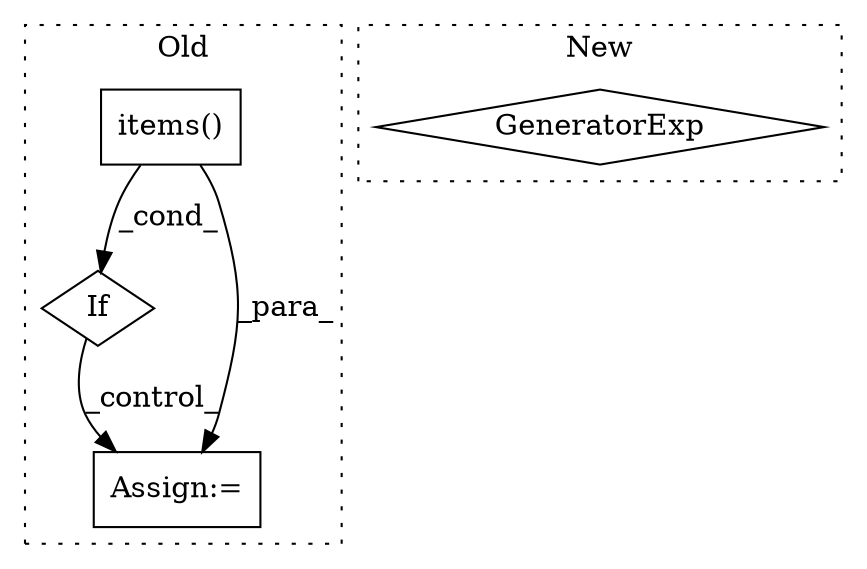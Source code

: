 digraph G {
subgraph cluster0 {
1 [label="items()" a="75" s="4622" l="34" shape="box"];
3 [label="If" a="96" s="4759" l="3" shape="diamond"];
4 [label="Assign:=" a="68" s="4964" l="3" shape="box"];
label = "Old";
style="dotted";
}
subgraph cluster1 {
2 [label="GeneratorExp" a="55" s="4942" l="4" shape="diamond"];
label = "New";
style="dotted";
}
1 -> 3 [label="_cond_"];
1 -> 4 [label="_para_"];
3 -> 4 [label="_control_"];
}